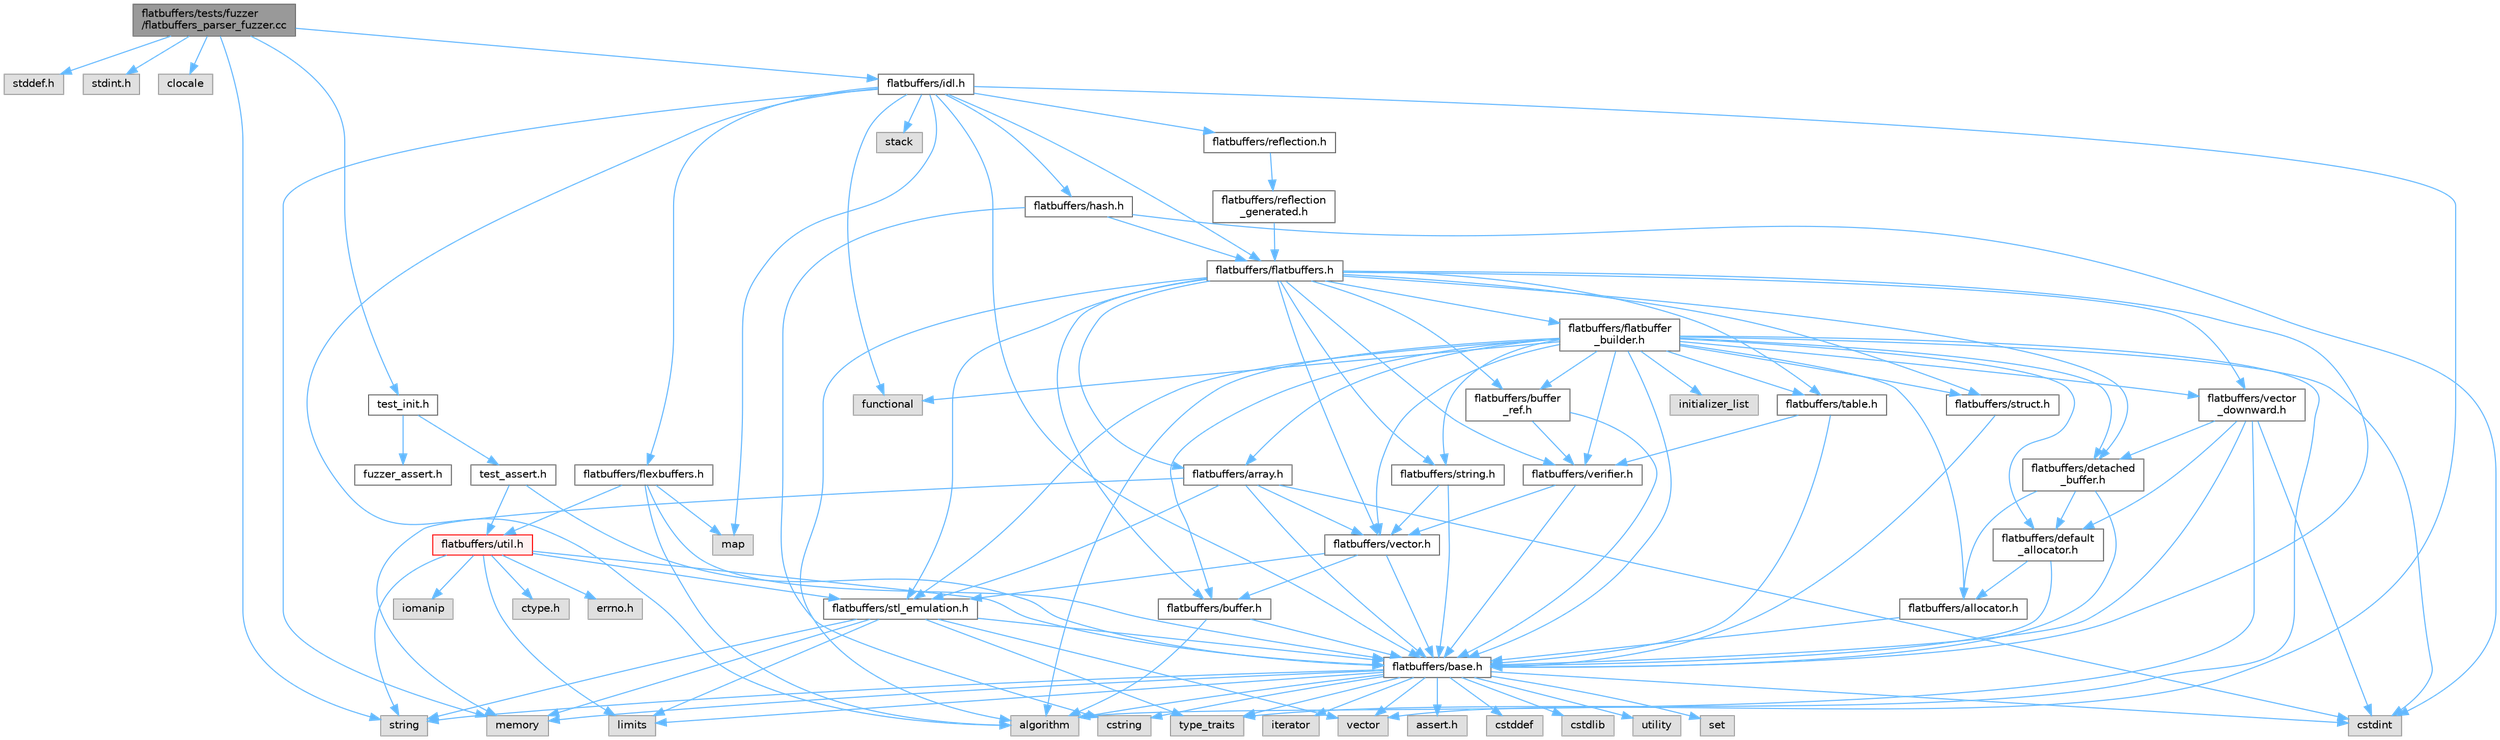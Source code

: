 digraph "flatbuffers/tests/fuzzer/flatbuffers_parser_fuzzer.cc"
{
 // LATEX_PDF_SIZE
  bgcolor="transparent";
  edge [fontname=Helvetica,fontsize=10,labelfontname=Helvetica,labelfontsize=10];
  node [fontname=Helvetica,fontsize=10,shape=box,height=0.2,width=0.4];
  Node1 [id="Node000001",label="flatbuffers/tests/fuzzer\l/flatbuffers_parser_fuzzer.cc",height=0.2,width=0.4,color="gray40", fillcolor="grey60", style="filled", fontcolor="black",tooltip=" "];
  Node1 -> Node2 [id="edge121_Node000001_Node000002",color="steelblue1",style="solid",tooltip=" "];
  Node2 [id="Node000002",label="stddef.h",height=0.2,width=0.4,color="grey60", fillcolor="#E0E0E0", style="filled",tooltip=" "];
  Node1 -> Node3 [id="edge122_Node000001_Node000003",color="steelblue1",style="solid",tooltip=" "];
  Node3 [id="Node000003",label="stdint.h",height=0.2,width=0.4,color="grey60", fillcolor="#E0E0E0", style="filled",tooltip=" "];
  Node1 -> Node4 [id="edge123_Node000001_Node000004",color="steelblue1",style="solid",tooltip=" "];
  Node4 [id="Node000004",label="clocale",height=0.2,width=0.4,color="grey60", fillcolor="#E0E0E0", style="filled",tooltip=" "];
  Node1 -> Node5 [id="edge124_Node000001_Node000005",color="steelblue1",style="solid",tooltip=" "];
  Node5 [id="Node000005",label="string",height=0.2,width=0.4,color="grey60", fillcolor="#E0E0E0", style="filled",tooltip=" "];
  Node1 -> Node6 [id="edge125_Node000001_Node000006",color="steelblue1",style="solid",tooltip=" "];
  Node6 [id="Node000006",label="flatbuffers/idl.h",height=0.2,width=0.4,color="grey40", fillcolor="white", style="filled",URL="$idl_8h.html",tooltip=" "];
  Node6 -> Node7 [id="edge126_Node000006_Node000007",color="steelblue1",style="solid",tooltip=" "];
  Node7 [id="Node000007",label="algorithm",height=0.2,width=0.4,color="grey60", fillcolor="#E0E0E0", style="filled",tooltip=" "];
  Node6 -> Node8 [id="edge127_Node000006_Node000008",color="steelblue1",style="solid",tooltip=" "];
  Node8 [id="Node000008",label="functional",height=0.2,width=0.4,color="grey60", fillcolor="#E0E0E0", style="filled",tooltip=" "];
  Node6 -> Node9 [id="edge128_Node000006_Node000009",color="steelblue1",style="solid",tooltip=" "];
  Node9 [id="Node000009",label="map",height=0.2,width=0.4,color="grey60", fillcolor="#E0E0E0", style="filled",tooltip=" "];
  Node6 -> Node10 [id="edge129_Node000006_Node000010",color="steelblue1",style="solid",tooltip=" "];
  Node10 [id="Node000010",label="memory",height=0.2,width=0.4,color="grey60", fillcolor="#E0E0E0", style="filled",tooltip=" "];
  Node6 -> Node11 [id="edge130_Node000006_Node000011",color="steelblue1",style="solid",tooltip=" "];
  Node11 [id="Node000011",label="stack",height=0.2,width=0.4,color="grey60", fillcolor="#E0E0E0", style="filled",tooltip=" "];
  Node6 -> Node12 [id="edge131_Node000006_Node000012",color="steelblue1",style="solid",tooltip=" "];
  Node12 [id="Node000012",label="vector",height=0.2,width=0.4,color="grey60", fillcolor="#E0E0E0", style="filled",tooltip=" "];
  Node6 -> Node13 [id="edge132_Node000006_Node000013",color="steelblue1",style="solid",tooltip=" "];
  Node13 [id="Node000013",label="flatbuffers/base.h",height=0.2,width=0.4,color="grey40", fillcolor="white", style="filled",URL="$base_8h.html",tooltip=" "];
  Node13 -> Node14 [id="edge133_Node000013_Node000014",color="steelblue1",style="solid",tooltip=" "];
  Node14 [id="Node000014",label="assert.h",height=0.2,width=0.4,color="grey60", fillcolor="#E0E0E0", style="filled",tooltip=" "];
  Node13 -> Node15 [id="edge134_Node000013_Node000015",color="steelblue1",style="solid",tooltip=" "];
  Node15 [id="Node000015",label="cstdint",height=0.2,width=0.4,color="grey60", fillcolor="#E0E0E0", style="filled",tooltip=" "];
  Node13 -> Node16 [id="edge135_Node000013_Node000016",color="steelblue1",style="solid",tooltip=" "];
  Node16 [id="Node000016",label="cstddef",height=0.2,width=0.4,color="grey60", fillcolor="#E0E0E0", style="filled",tooltip=" "];
  Node13 -> Node17 [id="edge136_Node000013_Node000017",color="steelblue1",style="solid",tooltip=" "];
  Node17 [id="Node000017",label="cstdlib",height=0.2,width=0.4,color="grey60", fillcolor="#E0E0E0", style="filled",tooltip=" "];
  Node13 -> Node18 [id="edge137_Node000013_Node000018",color="steelblue1",style="solid",tooltip=" "];
  Node18 [id="Node000018",label="cstring",height=0.2,width=0.4,color="grey60", fillcolor="#E0E0E0", style="filled",tooltip=" "];
  Node13 -> Node19 [id="edge138_Node000013_Node000019",color="steelblue1",style="solid",tooltip=" "];
  Node19 [id="Node000019",label="utility",height=0.2,width=0.4,color="grey60", fillcolor="#E0E0E0", style="filled",tooltip=" "];
  Node13 -> Node5 [id="edge139_Node000013_Node000005",color="steelblue1",style="solid",tooltip=" "];
  Node13 -> Node20 [id="edge140_Node000013_Node000020",color="steelblue1",style="solid",tooltip=" "];
  Node20 [id="Node000020",label="type_traits",height=0.2,width=0.4,color="grey60", fillcolor="#E0E0E0", style="filled",tooltip=" "];
  Node13 -> Node12 [id="edge141_Node000013_Node000012",color="steelblue1",style="solid",tooltip=" "];
  Node13 -> Node21 [id="edge142_Node000013_Node000021",color="steelblue1",style="solid",tooltip=" "];
  Node21 [id="Node000021",label="set",height=0.2,width=0.4,color="grey60", fillcolor="#E0E0E0", style="filled",tooltip=" "];
  Node13 -> Node7 [id="edge143_Node000013_Node000007",color="steelblue1",style="solid",tooltip=" "];
  Node13 -> Node22 [id="edge144_Node000013_Node000022",color="steelblue1",style="solid",tooltip=" "];
  Node22 [id="Node000022",label="limits",height=0.2,width=0.4,color="grey60", fillcolor="#E0E0E0", style="filled",tooltip=" "];
  Node13 -> Node23 [id="edge145_Node000013_Node000023",color="steelblue1",style="solid",tooltip=" "];
  Node23 [id="Node000023",label="iterator",height=0.2,width=0.4,color="grey60", fillcolor="#E0E0E0", style="filled",tooltip=" "];
  Node13 -> Node10 [id="edge146_Node000013_Node000010",color="steelblue1",style="solid",tooltip=" "];
  Node6 -> Node24 [id="edge147_Node000006_Node000024",color="steelblue1",style="solid",tooltip=" "];
  Node24 [id="Node000024",label="flatbuffers/flatbuffers.h",height=0.2,width=0.4,color="grey40", fillcolor="white", style="filled",URL="$flatbuffers_8h.html",tooltip=" "];
  Node24 -> Node7 [id="edge148_Node000024_Node000007",color="steelblue1",style="solid",tooltip=" "];
  Node24 -> Node25 [id="edge149_Node000024_Node000025",color="steelblue1",style="solid",tooltip=" "];
  Node25 [id="Node000025",label="flatbuffers/array.h",height=0.2,width=0.4,color="grey40", fillcolor="white", style="filled",URL="$array_8h.html",tooltip=" "];
  Node25 -> Node15 [id="edge150_Node000025_Node000015",color="steelblue1",style="solid",tooltip=" "];
  Node25 -> Node10 [id="edge151_Node000025_Node000010",color="steelblue1",style="solid",tooltip=" "];
  Node25 -> Node13 [id="edge152_Node000025_Node000013",color="steelblue1",style="solid",tooltip=" "];
  Node25 -> Node26 [id="edge153_Node000025_Node000026",color="steelblue1",style="solid",tooltip=" "];
  Node26 [id="Node000026",label="flatbuffers/stl_emulation.h",height=0.2,width=0.4,color="grey40", fillcolor="white", style="filled",URL="$stl__emulation_8h.html",tooltip=" "];
  Node26 -> Node13 [id="edge154_Node000026_Node000013",color="steelblue1",style="solid",tooltip=" "];
  Node26 -> Node5 [id="edge155_Node000026_Node000005",color="steelblue1",style="solid",tooltip=" "];
  Node26 -> Node20 [id="edge156_Node000026_Node000020",color="steelblue1",style="solid",tooltip=" "];
  Node26 -> Node12 [id="edge157_Node000026_Node000012",color="steelblue1",style="solid",tooltip=" "];
  Node26 -> Node10 [id="edge158_Node000026_Node000010",color="steelblue1",style="solid",tooltip=" "];
  Node26 -> Node22 [id="edge159_Node000026_Node000022",color="steelblue1",style="solid",tooltip=" "];
  Node25 -> Node27 [id="edge160_Node000025_Node000027",color="steelblue1",style="solid",tooltip=" "];
  Node27 [id="Node000027",label="flatbuffers/vector.h",height=0.2,width=0.4,color="grey40", fillcolor="white", style="filled",URL="$vector_8h.html",tooltip=" "];
  Node27 -> Node13 [id="edge161_Node000027_Node000013",color="steelblue1",style="solid",tooltip=" "];
  Node27 -> Node28 [id="edge162_Node000027_Node000028",color="steelblue1",style="solid",tooltip=" "];
  Node28 [id="Node000028",label="flatbuffers/buffer.h",height=0.2,width=0.4,color="grey40", fillcolor="white", style="filled",URL="$buffer_8h.html",tooltip=" "];
  Node28 -> Node7 [id="edge163_Node000028_Node000007",color="steelblue1",style="solid",tooltip=" "];
  Node28 -> Node13 [id="edge164_Node000028_Node000013",color="steelblue1",style="solid",tooltip=" "];
  Node27 -> Node26 [id="edge165_Node000027_Node000026",color="steelblue1",style="solid",tooltip=" "];
  Node24 -> Node13 [id="edge166_Node000024_Node000013",color="steelblue1",style="solid",tooltip=" "];
  Node24 -> Node28 [id="edge167_Node000024_Node000028",color="steelblue1",style="solid",tooltip=" "];
  Node24 -> Node29 [id="edge168_Node000024_Node000029",color="steelblue1",style="solid",tooltip=" "];
  Node29 [id="Node000029",label="flatbuffers/buffer\l_ref.h",height=0.2,width=0.4,color="grey40", fillcolor="white", style="filled",URL="$buffer__ref_8h.html",tooltip=" "];
  Node29 -> Node13 [id="edge169_Node000029_Node000013",color="steelblue1",style="solid",tooltip=" "];
  Node29 -> Node30 [id="edge170_Node000029_Node000030",color="steelblue1",style="solid",tooltip=" "];
  Node30 [id="Node000030",label="flatbuffers/verifier.h",height=0.2,width=0.4,color="grey40", fillcolor="white", style="filled",URL="$verifier_8h.html",tooltip=" "];
  Node30 -> Node13 [id="edge171_Node000030_Node000013",color="steelblue1",style="solid",tooltip=" "];
  Node30 -> Node27 [id="edge172_Node000030_Node000027",color="steelblue1",style="solid",tooltip=" "];
  Node24 -> Node31 [id="edge173_Node000024_Node000031",color="steelblue1",style="solid",tooltip=" "];
  Node31 [id="Node000031",label="flatbuffers/detached\l_buffer.h",height=0.2,width=0.4,color="grey40", fillcolor="white", style="filled",URL="$detached__buffer_8h.html",tooltip=" "];
  Node31 -> Node32 [id="edge174_Node000031_Node000032",color="steelblue1",style="solid",tooltip=" "];
  Node32 [id="Node000032",label="flatbuffers/allocator.h",height=0.2,width=0.4,color="grey40", fillcolor="white", style="filled",URL="$allocator_8h.html",tooltip=" "];
  Node32 -> Node13 [id="edge175_Node000032_Node000013",color="steelblue1",style="solid",tooltip=" "];
  Node31 -> Node13 [id="edge176_Node000031_Node000013",color="steelblue1",style="solid",tooltip=" "];
  Node31 -> Node33 [id="edge177_Node000031_Node000033",color="steelblue1",style="solid",tooltip=" "];
  Node33 [id="Node000033",label="flatbuffers/default\l_allocator.h",height=0.2,width=0.4,color="grey40", fillcolor="white", style="filled",URL="$default__allocator_8h.html",tooltip=" "];
  Node33 -> Node32 [id="edge178_Node000033_Node000032",color="steelblue1",style="solid",tooltip=" "];
  Node33 -> Node13 [id="edge179_Node000033_Node000013",color="steelblue1",style="solid",tooltip=" "];
  Node24 -> Node34 [id="edge180_Node000024_Node000034",color="steelblue1",style="solid",tooltip=" "];
  Node34 [id="Node000034",label="flatbuffers/flatbuffer\l_builder.h",height=0.2,width=0.4,color="grey40", fillcolor="white", style="filled",URL="$flatbuffer__builder_8h.html",tooltip=" "];
  Node34 -> Node7 [id="edge181_Node000034_Node000007",color="steelblue1",style="solid",tooltip=" "];
  Node34 -> Node15 [id="edge182_Node000034_Node000015",color="steelblue1",style="solid",tooltip=" "];
  Node34 -> Node8 [id="edge183_Node000034_Node000008",color="steelblue1",style="solid",tooltip=" "];
  Node34 -> Node35 [id="edge184_Node000034_Node000035",color="steelblue1",style="solid",tooltip=" "];
  Node35 [id="Node000035",label="initializer_list",height=0.2,width=0.4,color="grey60", fillcolor="#E0E0E0", style="filled",tooltip=" "];
  Node34 -> Node20 [id="edge185_Node000034_Node000020",color="steelblue1",style="solid",tooltip=" "];
  Node34 -> Node32 [id="edge186_Node000034_Node000032",color="steelblue1",style="solid",tooltip=" "];
  Node34 -> Node25 [id="edge187_Node000034_Node000025",color="steelblue1",style="solid",tooltip=" "];
  Node34 -> Node13 [id="edge188_Node000034_Node000013",color="steelblue1",style="solid",tooltip=" "];
  Node34 -> Node28 [id="edge189_Node000034_Node000028",color="steelblue1",style="solid",tooltip=" "];
  Node34 -> Node29 [id="edge190_Node000034_Node000029",color="steelblue1",style="solid",tooltip=" "];
  Node34 -> Node33 [id="edge191_Node000034_Node000033",color="steelblue1",style="solid",tooltip=" "];
  Node34 -> Node31 [id="edge192_Node000034_Node000031",color="steelblue1",style="solid",tooltip=" "];
  Node34 -> Node26 [id="edge193_Node000034_Node000026",color="steelblue1",style="solid",tooltip=" "];
  Node34 -> Node36 [id="edge194_Node000034_Node000036",color="steelblue1",style="solid",tooltip=" "];
  Node36 [id="Node000036",label="flatbuffers/string.h",height=0.2,width=0.4,color="grey40", fillcolor="white", style="filled",URL="$string_8h.html",tooltip=" "];
  Node36 -> Node13 [id="edge195_Node000036_Node000013",color="steelblue1",style="solid",tooltip=" "];
  Node36 -> Node27 [id="edge196_Node000036_Node000027",color="steelblue1",style="solid",tooltip=" "];
  Node34 -> Node37 [id="edge197_Node000034_Node000037",color="steelblue1",style="solid",tooltip=" "];
  Node37 [id="Node000037",label="flatbuffers/struct.h",height=0.2,width=0.4,color="grey40", fillcolor="white", style="filled",URL="$struct_8h.html",tooltip=" "];
  Node37 -> Node13 [id="edge198_Node000037_Node000013",color="steelblue1",style="solid",tooltip=" "];
  Node34 -> Node38 [id="edge199_Node000034_Node000038",color="steelblue1",style="solid",tooltip=" "];
  Node38 [id="Node000038",label="flatbuffers/table.h",height=0.2,width=0.4,color="grey40", fillcolor="white", style="filled",URL="$table_8h.html",tooltip=" "];
  Node38 -> Node13 [id="edge200_Node000038_Node000013",color="steelblue1",style="solid",tooltip=" "];
  Node38 -> Node30 [id="edge201_Node000038_Node000030",color="steelblue1",style="solid",tooltip=" "];
  Node34 -> Node27 [id="edge202_Node000034_Node000027",color="steelblue1",style="solid",tooltip=" "];
  Node34 -> Node39 [id="edge203_Node000034_Node000039",color="steelblue1",style="solid",tooltip=" "];
  Node39 [id="Node000039",label="flatbuffers/vector\l_downward.h",height=0.2,width=0.4,color="grey40", fillcolor="white", style="filled",URL="$vector__downward_8h.html",tooltip=" "];
  Node39 -> Node7 [id="edge204_Node000039_Node000007",color="steelblue1",style="solid",tooltip=" "];
  Node39 -> Node15 [id="edge205_Node000039_Node000015",color="steelblue1",style="solid",tooltip=" "];
  Node39 -> Node13 [id="edge206_Node000039_Node000013",color="steelblue1",style="solid",tooltip=" "];
  Node39 -> Node33 [id="edge207_Node000039_Node000033",color="steelblue1",style="solid",tooltip=" "];
  Node39 -> Node31 [id="edge208_Node000039_Node000031",color="steelblue1",style="solid",tooltip=" "];
  Node34 -> Node30 [id="edge209_Node000034_Node000030",color="steelblue1",style="solid",tooltip=" "];
  Node24 -> Node26 [id="edge210_Node000024_Node000026",color="steelblue1",style="solid",tooltip=" "];
  Node24 -> Node36 [id="edge211_Node000024_Node000036",color="steelblue1",style="solid",tooltip=" "];
  Node24 -> Node37 [id="edge212_Node000024_Node000037",color="steelblue1",style="solid",tooltip=" "];
  Node24 -> Node38 [id="edge213_Node000024_Node000038",color="steelblue1",style="solid",tooltip=" "];
  Node24 -> Node27 [id="edge214_Node000024_Node000027",color="steelblue1",style="solid",tooltip=" "];
  Node24 -> Node39 [id="edge215_Node000024_Node000039",color="steelblue1",style="solid",tooltip=" "];
  Node24 -> Node30 [id="edge216_Node000024_Node000030",color="steelblue1",style="solid",tooltip=" "];
  Node6 -> Node40 [id="edge217_Node000006_Node000040",color="steelblue1",style="solid",tooltip=" "];
  Node40 [id="Node000040",label="flatbuffers/flexbuffers.h",height=0.2,width=0.4,color="grey40", fillcolor="white", style="filled",URL="$flexbuffers_8h.html",tooltip=" "];
  Node40 -> Node7 [id="edge218_Node000040_Node000007",color="steelblue1",style="solid",tooltip=" "];
  Node40 -> Node9 [id="edge219_Node000040_Node000009",color="steelblue1",style="solid",tooltip=" "];
  Node40 -> Node13 [id="edge220_Node000040_Node000013",color="steelblue1",style="solid",tooltip=" "];
  Node40 -> Node41 [id="edge221_Node000040_Node000041",color="steelblue1",style="solid",tooltip=" "];
  Node41 [id="Node000041",label="flatbuffers/util.h",height=0.2,width=0.4,color="red", fillcolor="#FFF0F0", style="filled",URL="$util_8h.html",tooltip=" "];
  Node41 -> Node42 [id="edge222_Node000041_Node000042",color="steelblue1",style="solid",tooltip=" "];
  Node42 [id="Node000042",label="ctype.h",height=0.2,width=0.4,color="grey60", fillcolor="#E0E0E0", style="filled",tooltip=" "];
  Node41 -> Node43 [id="edge223_Node000041_Node000043",color="steelblue1",style="solid",tooltip=" "];
  Node43 [id="Node000043",label="errno.h",height=0.2,width=0.4,color="grey60", fillcolor="#E0E0E0", style="filled",tooltip=" "];
  Node41 -> Node13 [id="edge224_Node000041_Node000013",color="steelblue1",style="solid",tooltip=" "];
  Node41 -> Node26 [id="edge225_Node000041_Node000026",color="steelblue1",style="solid",tooltip=" "];
  Node41 -> Node44 [id="edge226_Node000041_Node000044",color="steelblue1",style="solid",tooltip=" "];
  Node44 [id="Node000044",label="iomanip",height=0.2,width=0.4,color="grey60", fillcolor="#E0E0E0", style="filled",tooltip=" "];
  Node41 -> Node22 [id="edge227_Node000041_Node000022",color="steelblue1",style="solid",tooltip=" "];
  Node41 -> Node5 [id="edge228_Node000041_Node000005",color="steelblue1",style="solid",tooltip=" "];
  Node6 -> Node47 [id="edge229_Node000006_Node000047",color="steelblue1",style="solid",tooltip=" "];
  Node47 [id="Node000047",label="flatbuffers/hash.h",height=0.2,width=0.4,color="grey40", fillcolor="white", style="filled",URL="$hash_8h.html",tooltip=" "];
  Node47 -> Node15 [id="edge230_Node000047_Node000015",color="steelblue1",style="solid",tooltip=" "];
  Node47 -> Node18 [id="edge231_Node000047_Node000018",color="steelblue1",style="solid",tooltip=" "];
  Node47 -> Node24 [id="edge232_Node000047_Node000024",color="steelblue1",style="solid",tooltip=" "];
  Node6 -> Node48 [id="edge233_Node000006_Node000048",color="steelblue1",style="solid",tooltip=" "];
  Node48 [id="Node000048",label="flatbuffers/reflection.h",height=0.2,width=0.4,color="grey40", fillcolor="white", style="filled",URL="$reflection_8h.html",tooltip=" "];
  Node48 -> Node49 [id="edge234_Node000048_Node000049",color="steelblue1",style="solid",tooltip=" "];
  Node49 [id="Node000049",label="flatbuffers/reflection\l_generated.h",height=0.2,width=0.4,color="grey40", fillcolor="white", style="filled",URL="$reflection__generated_8h.html",tooltip=" "];
  Node49 -> Node24 [id="edge235_Node000049_Node000024",color="steelblue1",style="solid",tooltip=" "];
  Node1 -> Node50 [id="edge236_Node000001_Node000050",color="steelblue1",style="solid",tooltip=" "];
  Node50 [id="Node000050",label="test_init.h",height=0.2,width=0.4,color="grey40", fillcolor="white", style="filled",URL="$test__init_8h.html",tooltip=" "];
  Node50 -> Node51 [id="edge237_Node000050_Node000051",color="steelblue1",style="solid",tooltip=" "];
  Node51 [id="Node000051",label="fuzzer_assert.h",height=0.2,width=0.4,color="grey40", fillcolor="white", style="filled",URL="$fuzzer__assert_8h.html",tooltip=" "];
  Node50 -> Node52 [id="edge238_Node000050_Node000052",color="steelblue1",style="solid",tooltip=" "];
  Node52 [id="Node000052",label="test_assert.h",height=0.2,width=0.4,color="grey40", fillcolor="white", style="filled",URL="$test__assert_8h.html",tooltip=" "];
  Node52 -> Node13 [id="edge239_Node000052_Node000013",color="steelblue1",style="solid",tooltip=" "];
  Node52 -> Node41 [id="edge240_Node000052_Node000041",color="steelblue1",style="solid",tooltip=" "];
}
